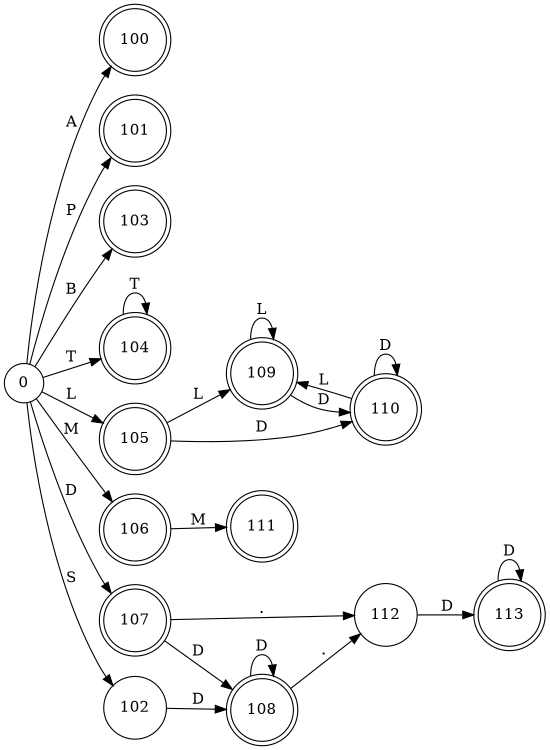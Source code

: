 digraph finite_state_machine {
	rankdir=LR size="5,5"
	node [shape=doublecircle]
	100
	101
	103
	104
	105
	106
	107
	108
	109
	110
	111
	113
	node [shape=circle]
	0 -> 100 [label=A]
	0 -> 101 [label=P]
	0 -> 102 [label=S]
	0 -> 103 [label=B]
	0 -> 104 [label=T]
	0 -> 105 [label=L]
	0 -> 106 [label=M]
	0 -> 107 [label=D]
	102 -> 108 [label=D]
	104 -> 104 [label=T]
	105 -> 109 [label=L]
	105 -> 110 [label=D]
	106 -> 111 [label=M]
	107 -> 112 [label="."]
	107 -> 108 [label=D]
	108 -> 112 [label="."]
	108 -> 108 [label=D]
	109 -> 109 [label=L]
	109 -> 110 [label=D]
	110 -> 109 [label=L]
	110 -> 110 [label=D]
	112 -> 113 [label=D]
	113 -> 113 [label=D]
}
